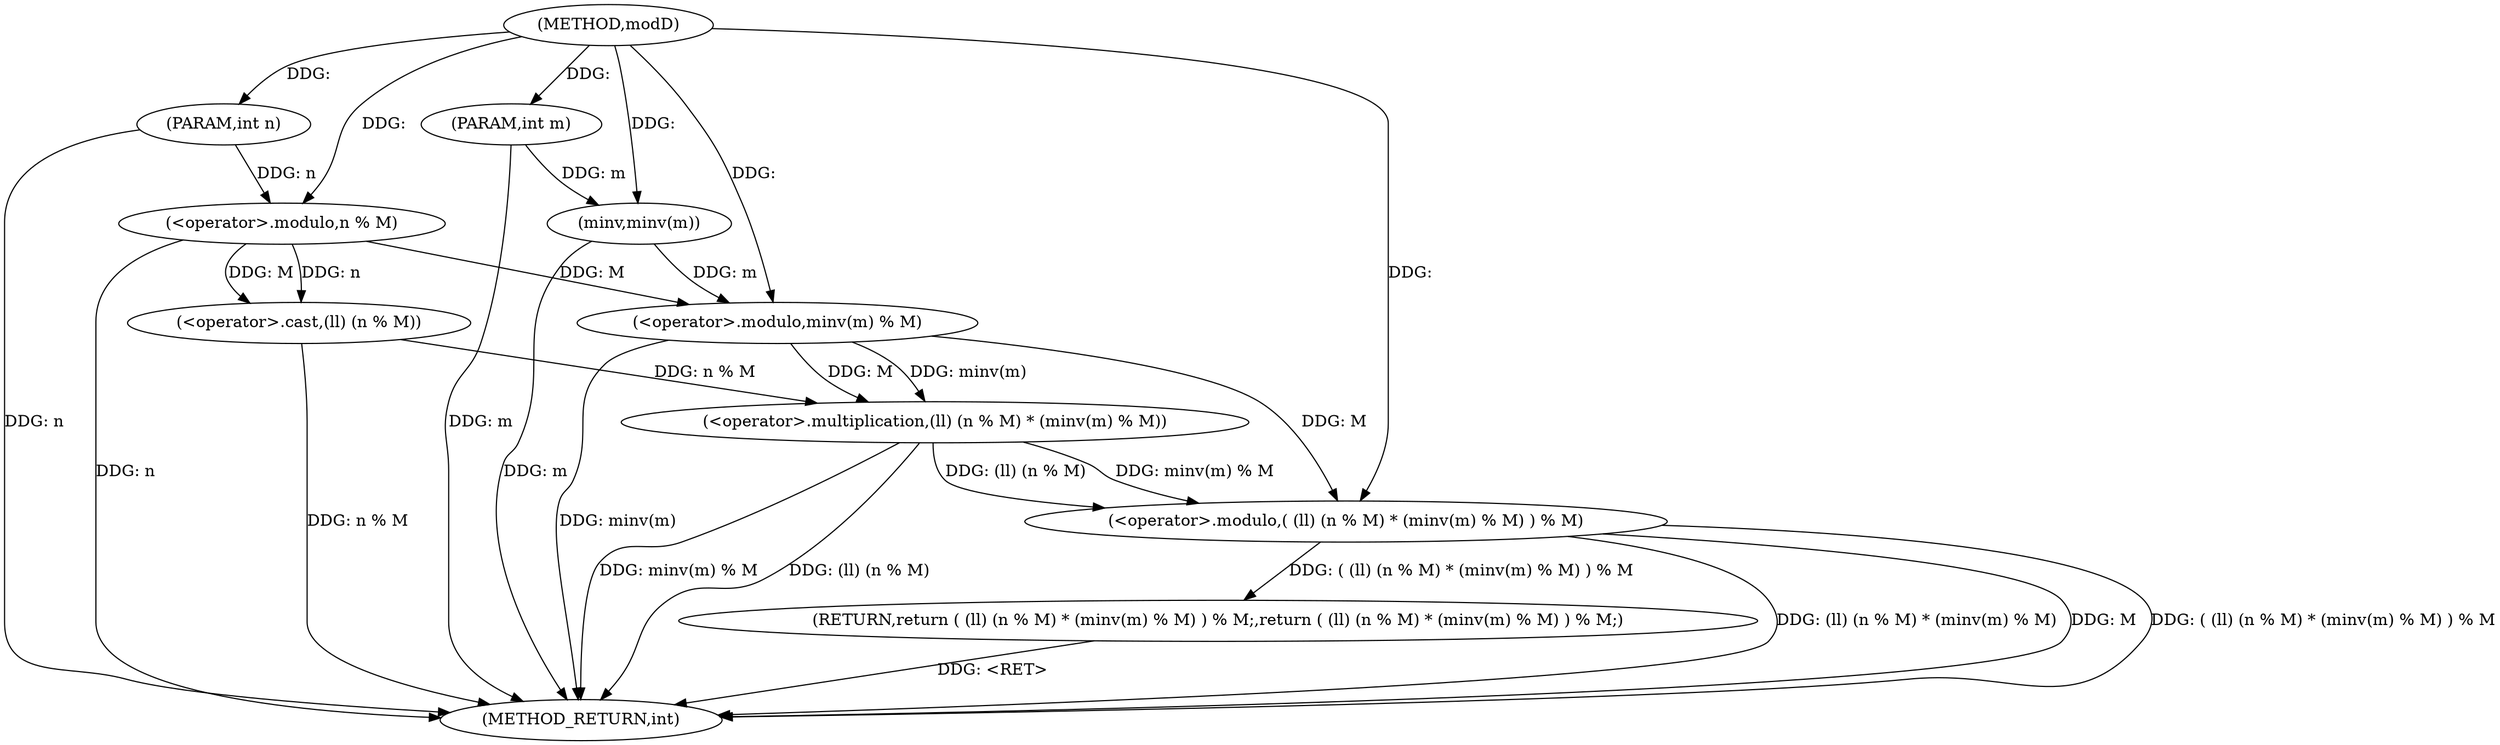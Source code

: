digraph "modD" {  
"1000208" [label = "(METHOD,modD)" ]
"1000225" [label = "(METHOD_RETURN,int)" ]
"1000209" [label = "(PARAM,int n)" ]
"1000210" [label = "(PARAM,int m)" ]
"1000212" [label = "(RETURN,return ( (ll) (n % M) * (minv(m) % M) ) % M;,return ( (ll) (n % M) * (minv(m) % M) ) % M;)" ]
"1000213" [label = "(<operator>.modulo,( (ll) (n % M) * (minv(m) % M) ) % M)" ]
"1000214" [label = "(<operator>.multiplication,(ll) (n % M) * (minv(m) % M))" ]
"1000215" [label = "(<operator>.cast,(ll) (n % M))" ]
"1000220" [label = "(<operator>.modulo,minv(m) % M)" ]
"1000217" [label = "(<operator>.modulo,n % M)" ]
"1000221" [label = "(minv,minv(m))" ]
  "1000209" -> "1000225"  [ label = "DDG: n"] 
  "1000210" -> "1000225"  [ label = "DDG: m"] 
  "1000217" -> "1000225"  [ label = "DDG: n"] 
  "1000215" -> "1000225"  [ label = "DDG: n % M"] 
  "1000214" -> "1000225"  [ label = "DDG: (ll) (n % M)"] 
  "1000221" -> "1000225"  [ label = "DDG: m"] 
  "1000220" -> "1000225"  [ label = "DDG: minv(m)"] 
  "1000214" -> "1000225"  [ label = "DDG: minv(m) % M"] 
  "1000213" -> "1000225"  [ label = "DDG: (ll) (n % M) * (minv(m) % M)"] 
  "1000213" -> "1000225"  [ label = "DDG: M"] 
  "1000213" -> "1000225"  [ label = "DDG: ( (ll) (n % M) * (minv(m) % M) ) % M"] 
  "1000212" -> "1000225"  [ label = "DDG: <RET>"] 
  "1000208" -> "1000209"  [ label = "DDG: "] 
  "1000208" -> "1000210"  [ label = "DDG: "] 
  "1000213" -> "1000212"  [ label = "DDG: ( (ll) (n % M) * (minv(m) % M) ) % M"] 
  "1000214" -> "1000213"  [ label = "DDG: (ll) (n % M)"] 
  "1000214" -> "1000213"  [ label = "DDG: minv(m) % M"] 
  "1000220" -> "1000213"  [ label = "DDG: M"] 
  "1000208" -> "1000213"  [ label = "DDG: "] 
  "1000215" -> "1000214"  [ label = "DDG: n % M"] 
  "1000220" -> "1000214"  [ label = "DDG: M"] 
  "1000220" -> "1000214"  [ label = "DDG: minv(m)"] 
  "1000217" -> "1000215"  [ label = "DDG: n"] 
  "1000217" -> "1000215"  [ label = "DDG: M"] 
  "1000221" -> "1000220"  [ label = "DDG: m"] 
  "1000217" -> "1000220"  [ label = "DDG: M"] 
  "1000208" -> "1000220"  [ label = "DDG: "] 
  "1000209" -> "1000217"  [ label = "DDG: n"] 
  "1000208" -> "1000217"  [ label = "DDG: "] 
  "1000210" -> "1000221"  [ label = "DDG: m"] 
  "1000208" -> "1000221"  [ label = "DDG: "] 
}
